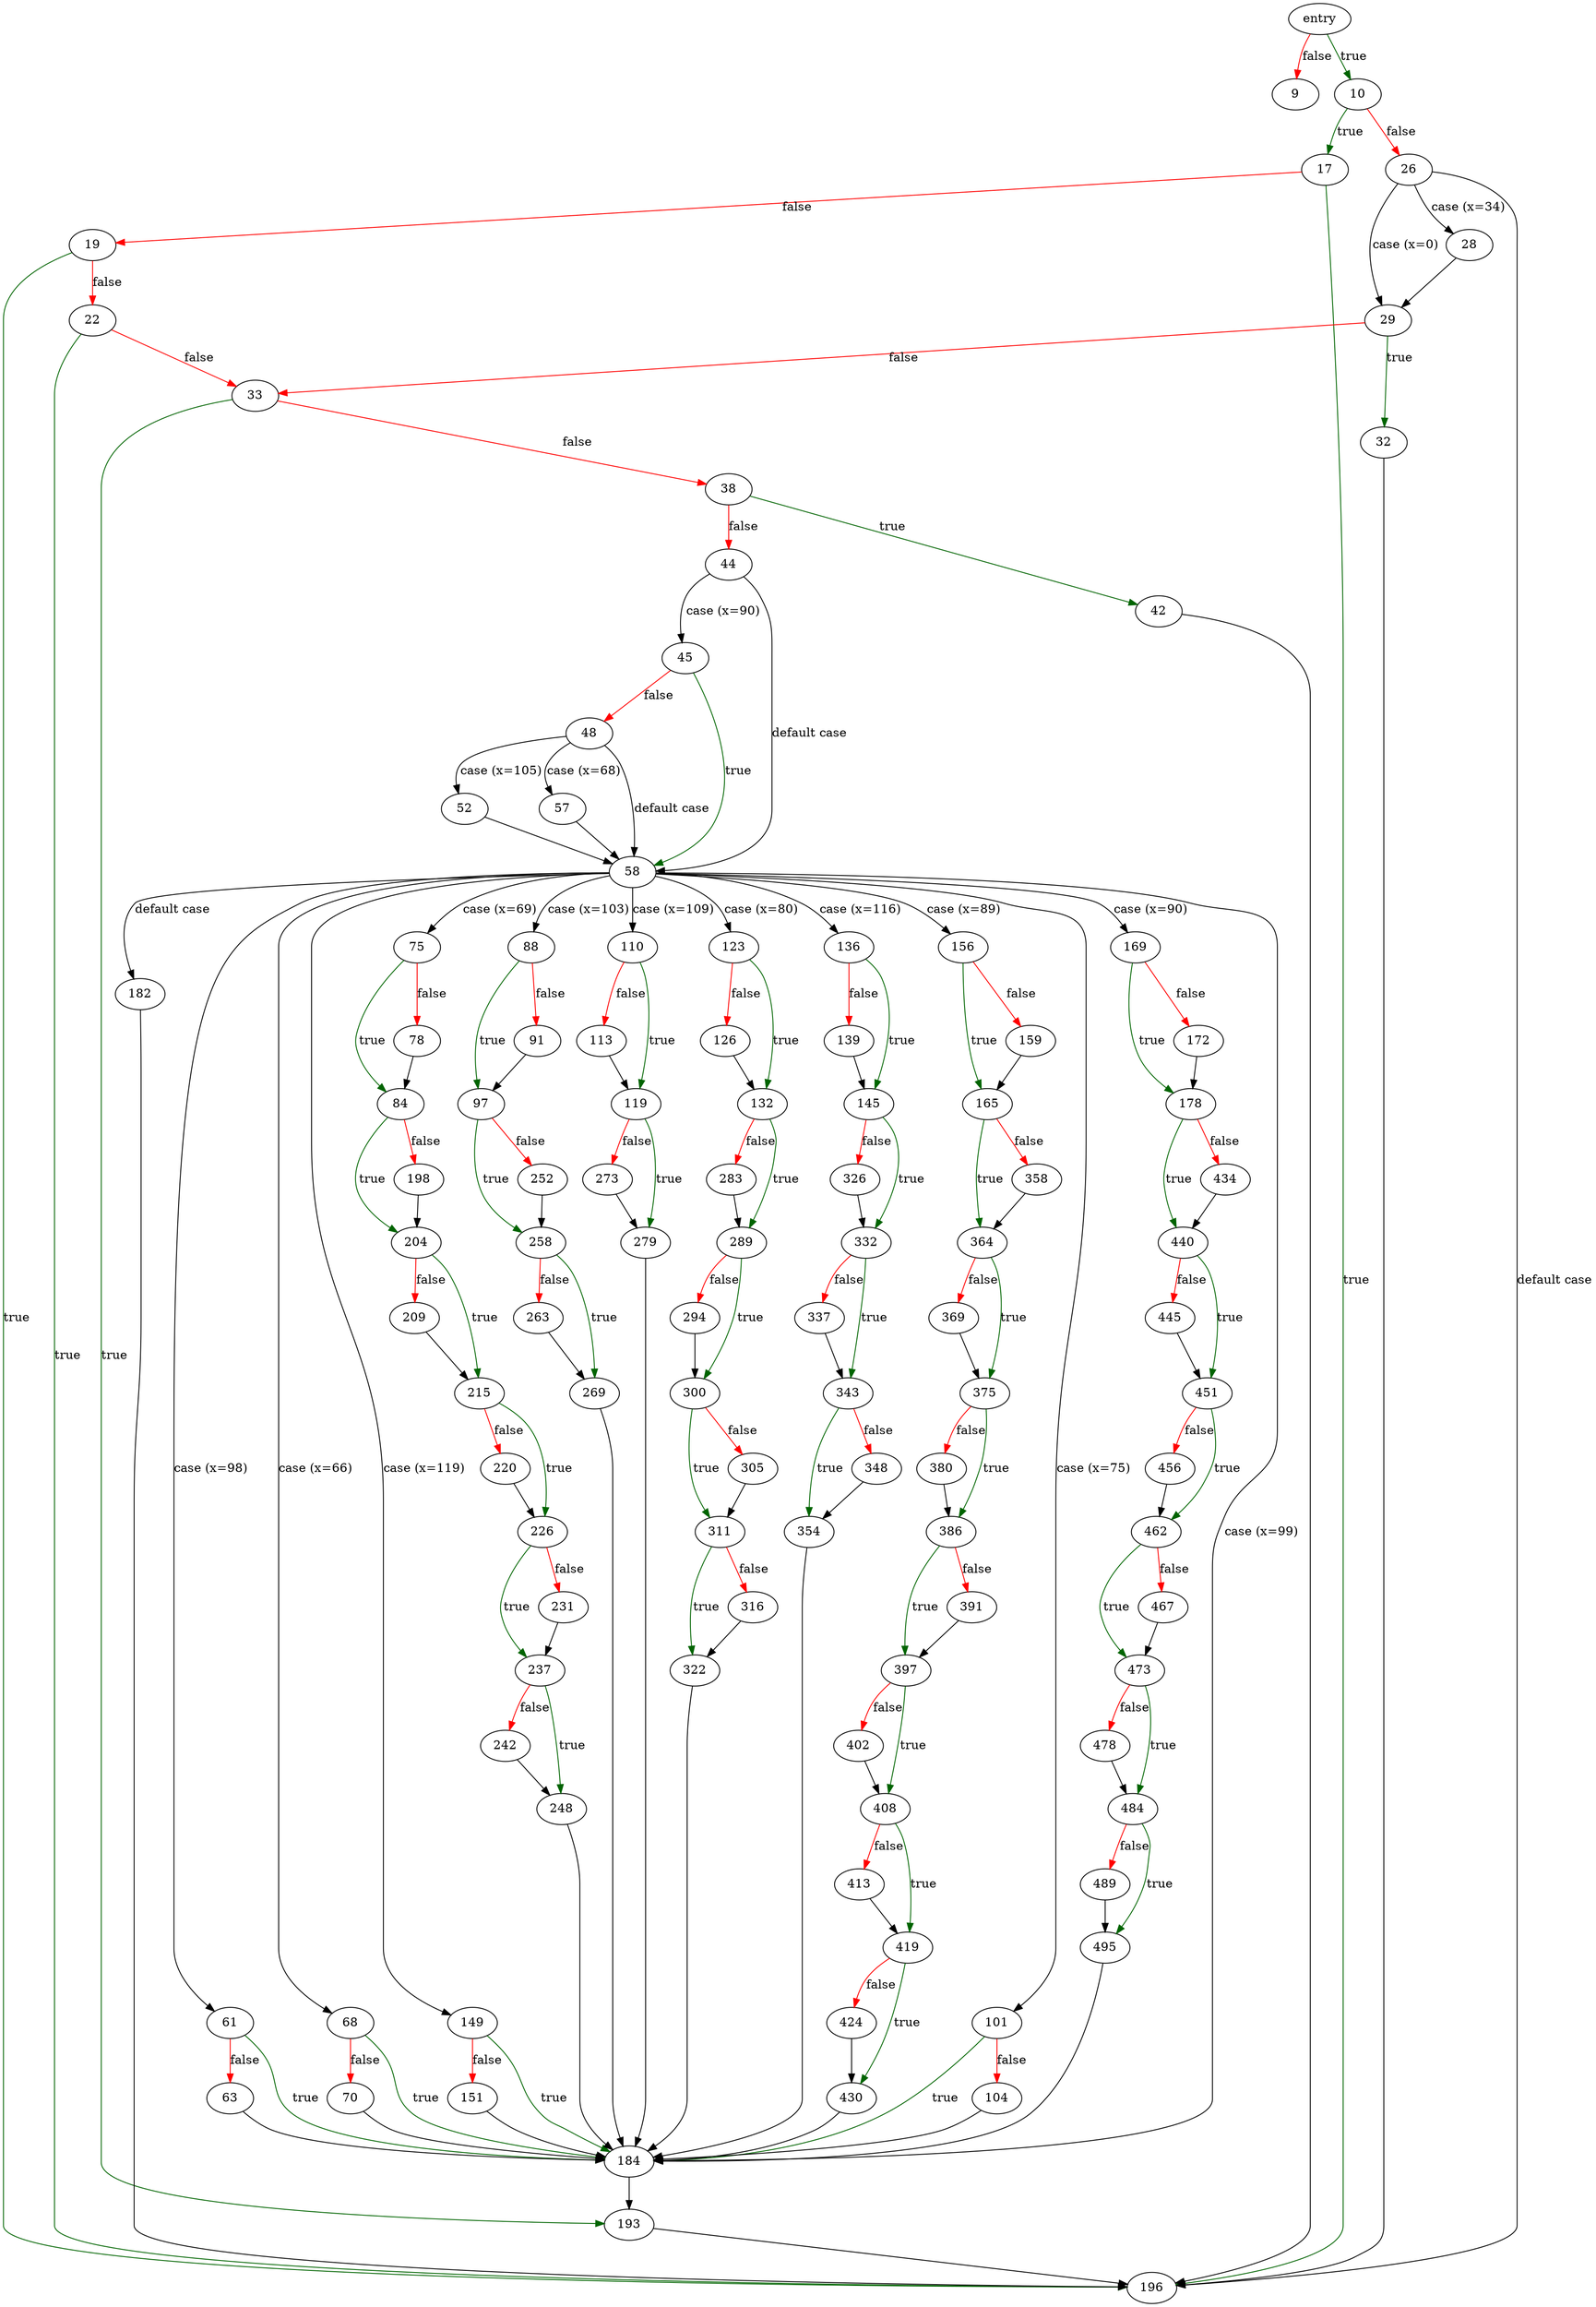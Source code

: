digraph "xstrtoimax" {
	// Node definitions.
	5 [label=entry];
	9;
	10;
	17;
	19;
	22;
	26;
	28;
	29;
	32;
	33;
	38;
	42;
	44;
	45;
	48;
	52;
	57;
	58;
	61;
	63;
	68;
	70;
	75;
	78;
	84;
	88;
	91;
	97;
	101;
	104;
	110;
	113;
	119;
	123;
	126;
	132;
	136;
	139;
	145;
	149;
	151;
	156;
	159;
	165;
	169;
	172;
	178;
	182;
	184;
	193;
	196;
	198;
	204;
	209;
	215;
	220;
	226;
	231;
	237;
	242;
	248;
	252;
	258;
	263;
	269;
	273;
	279;
	283;
	289;
	294;
	300;
	305;
	311;
	316;
	322;
	326;
	332;
	337;
	343;
	348;
	354;
	358;
	364;
	369;
	375;
	380;
	386;
	391;
	397;
	402;
	408;
	413;
	419;
	424;
	430;
	434;
	440;
	445;
	451;
	456;
	462;
	467;
	473;
	478;
	484;
	489;
	495;

	// Edge definitions.
	5 -> 9 [
		color=red
		label=false
	];
	5 -> 10 [
		color=darkgreen
		label=true
	];
	10 -> 17 [
		color=darkgreen
		label=true
	];
	10 -> 26 [
		color=red
		label=false
	];
	17 -> 19 [
		color=red
		label=false
	];
	17 -> 196 [
		color=darkgreen
		label=true
	];
	19 -> 22 [
		color=red
		label=false
	];
	19 -> 196 [
		color=darkgreen
		label=true
	];
	22 -> 33 [
		color=red
		label=false
	];
	22 -> 196 [
		color=darkgreen
		label=true
	];
	26 -> 28 [label="case (x=34)"];
	26 -> 29 [label="case (x=0)"];
	26 -> 196 [label="default case"];
	28 -> 29;
	29 -> 32 [
		color=darkgreen
		label=true
	];
	29 -> 33 [
		color=red
		label=false
	];
	32 -> 196;
	33 -> 38 [
		color=red
		label=false
	];
	33 -> 193 [
		color=darkgreen
		label=true
	];
	38 -> 42 [
		color=darkgreen
		label=true
	];
	38 -> 44 [
		color=red
		label=false
	];
	42 -> 196;
	44 -> 45 [label="case (x=90)"];
	44 -> 58 [label="default case"];
	45 -> 48 [
		color=red
		label=false
	];
	45 -> 58 [
		color=darkgreen
		label=true
	];
	48 -> 52 [label="case (x=105)"];
	48 -> 57 [label="case (x=68)"];
	48 -> 58 [label="default case"];
	52 -> 58;
	57 -> 58;
	58 -> 61 [label="case (x=98)"];
	58 -> 68 [label="case (x=66)"];
	58 -> 75 [label="case (x=69)"];
	58 -> 88 [label="case (x=103)"];
	58 -> 101 [label="case (x=75)"];
	58 -> 110 [label="case (x=109)"];
	58 -> 123 [label="case (x=80)"];
	58 -> 136 [label="case (x=116)"];
	58 -> 149 [label="case (x=119)"];
	58 -> 156 [label="case (x=89)"];
	58 -> 169 [label="case (x=90)"];
	58 -> 182 [label="default case"];
	58 -> 184 [label="case (x=99)"];
	61 -> 63 [
		color=red
		label=false
	];
	61 -> 184 [
		color=darkgreen
		label=true
	];
	63 -> 184;
	68 -> 70 [
		color=red
		label=false
	];
	68 -> 184 [
		color=darkgreen
		label=true
	];
	70 -> 184;
	75 -> 78 [
		color=red
		label=false
	];
	75 -> 84 [
		color=darkgreen
		label=true
	];
	78 -> 84;
	84 -> 198 [
		color=red
		label=false
	];
	84 -> 204 [
		color=darkgreen
		label=true
	];
	88 -> 91 [
		color=red
		label=false
	];
	88 -> 97 [
		color=darkgreen
		label=true
	];
	91 -> 97;
	97 -> 252 [
		color=red
		label=false
	];
	97 -> 258 [
		color=darkgreen
		label=true
	];
	101 -> 104 [
		color=red
		label=false
	];
	101 -> 184 [
		color=darkgreen
		label=true
	];
	104 -> 184;
	110 -> 113 [
		color=red
		label=false
	];
	110 -> 119 [
		color=darkgreen
		label=true
	];
	113 -> 119;
	119 -> 273 [
		color=red
		label=false
	];
	119 -> 279 [
		color=darkgreen
		label=true
	];
	123 -> 126 [
		color=red
		label=false
	];
	123 -> 132 [
		color=darkgreen
		label=true
	];
	126 -> 132;
	132 -> 283 [
		color=red
		label=false
	];
	132 -> 289 [
		color=darkgreen
		label=true
	];
	136 -> 139 [
		color=red
		label=false
	];
	136 -> 145 [
		color=darkgreen
		label=true
	];
	139 -> 145;
	145 -> 326 [
		color=red
		label=false
	];
	145 -> 332 [
		color=darkgreen
		label=true
	];
	149 -> 151 [
		color=red
		label=false
	];
	149 -> 184 [
		color=darkgreen
		label=true
	];
	151 -> 184;
	156 -> 159 [
		color=red
		label=false
	];
	156 -> 165 [
		color=darkgreen
		label=true
	];
	159 -> 165;
	165 -> 358 [
		color=red
		label=false
	];
	165 -> 364 [
		color=darkgreen
		label=true
	];
	169 -> 172 [
		color=red
		label=false
	];
	169 -> 178 [
		color=darkgreen
		label=true
	];
	172 -> 178;
	178 -> 434 [
		color=red
		label=false
	];
	178 -> 440 [
		color=darkgreen
		label=true
	];
	182 -> 196;
	184 -> 193;
	193 -> 196;
	198 -> 204;
	204 -> 209 [
		color=red
		label=false
	];
	204 -> 215 [
		color=darkgreen
		label=true
	];
	209 -> 215;
	215 -> 220 [
		color=red
		label=false
	];
	215 -> 226 [
		color=darkgreen
		label=true
	];
	220 -> 226;
	226 -> 231 [
		color=red
		label=false
	];
	226 -> 237 [
		color=darkgreen
		label=true
	];
	231 -> 237;
	237 -> 242 [
		color=red
		label=false
	];
	237 -> 248 [
		color=darkgreen
		label=true
	];
	242 -> 248;
	248 -> 184;
	252 -> 258;
	258 -> 263 [
		color=red
		label=false
	];
	258 -> 269 [
		color=darkgreen
		label=true
	];
	263 -> 269;
	269 -> 184;
	273 -> 279;
	279 -> 184;
	283 -> 289;
	289 -> 294 [
		color=red
		label=false
	];
	289 -> 300 [
		color=darkgreen
		label=true
	];
	294 -> 300;
	300 -> 305 [
		color=red
		label=false
	];
	300 -> 311 [
		color=darkgreen
		label=true
	];
	305 -> 311;
	311 -> 316 [
		color=red
		label=false
	];
	311 -> 322 [
		color=darkgreen
		label=true
	];
	316 -> 322;
	322 -> 184;
	326 -> 332;
	332 -> 337 [
		color=red
		label=false
	];
	332 -> 343 [
		color=darkgreen
		label=true
	];
	337 -> 343;
	343 -> 348 [
		color=red
		label=false
	];
	343 -> 354 [
		color=darkgreen
		label=true
	];
	348 -> 354;
	354 -> 184;
	358 -> 364;
	364 -> 369 [
		color=red
		label=false
	];
	364 -> 375 [
		color=darkgreen
		label=true
	];
	369 -> 375;
	375 -> 380 [
		color=red
		label=false
	];
	375 -> 386 [
		color=darkgreen
		label=true
	];
	380 -> 386;
	386 -> 391 [
		color=red
		label=false
	];
	386 -> 397 [
		color=darkgreen
		label=true
	];
	391 -> 397;
	397 -> 402 [
		color=red
		label=false
	];
	397 -> 408 [
		color=darkgreen
		label=true
	];
	402 -> 408;
	408 -> 413 [
		color=red
		label=false
	];
	408 -> 419 [
		color=darkgreen
		label=true
	];
	413 -> 419;
	419 -> 424 [
		color=red
		label=false
	];
	419 -> 430 [
		color=darkgreen
		label=true
	];
	424 -> 430;
	430 -> 184;
	434 -> 440;
	440 -> 445 [
		color=red
		label=false
	];
	440 -> 451 [
		color=darkgreen
		label=true
	];
	445 -> 451;
	451 -> 456 [
		color=red
		label=false
	];
	451 -> 462 [
		color=darkgreen
		label=true
	];
	456 -> 462;
	462 -> 467 [
		color=red
		label=false
	];
	462 -> 473 [
		color=darkgreen
		label=true
	];
	467 -> 473;
	473 -> 478 [
		color=red
		label=false
	];
	473 -> 484 [
		color=darkgreen
		label=true
	];
	478 -> 484;
	484 -> 489 [
		color=red
		label=false
	];
	484 -> 495 [
		color=darkgreen
		label=true
	];
	489 -> 495;
	495 -> 184;
}